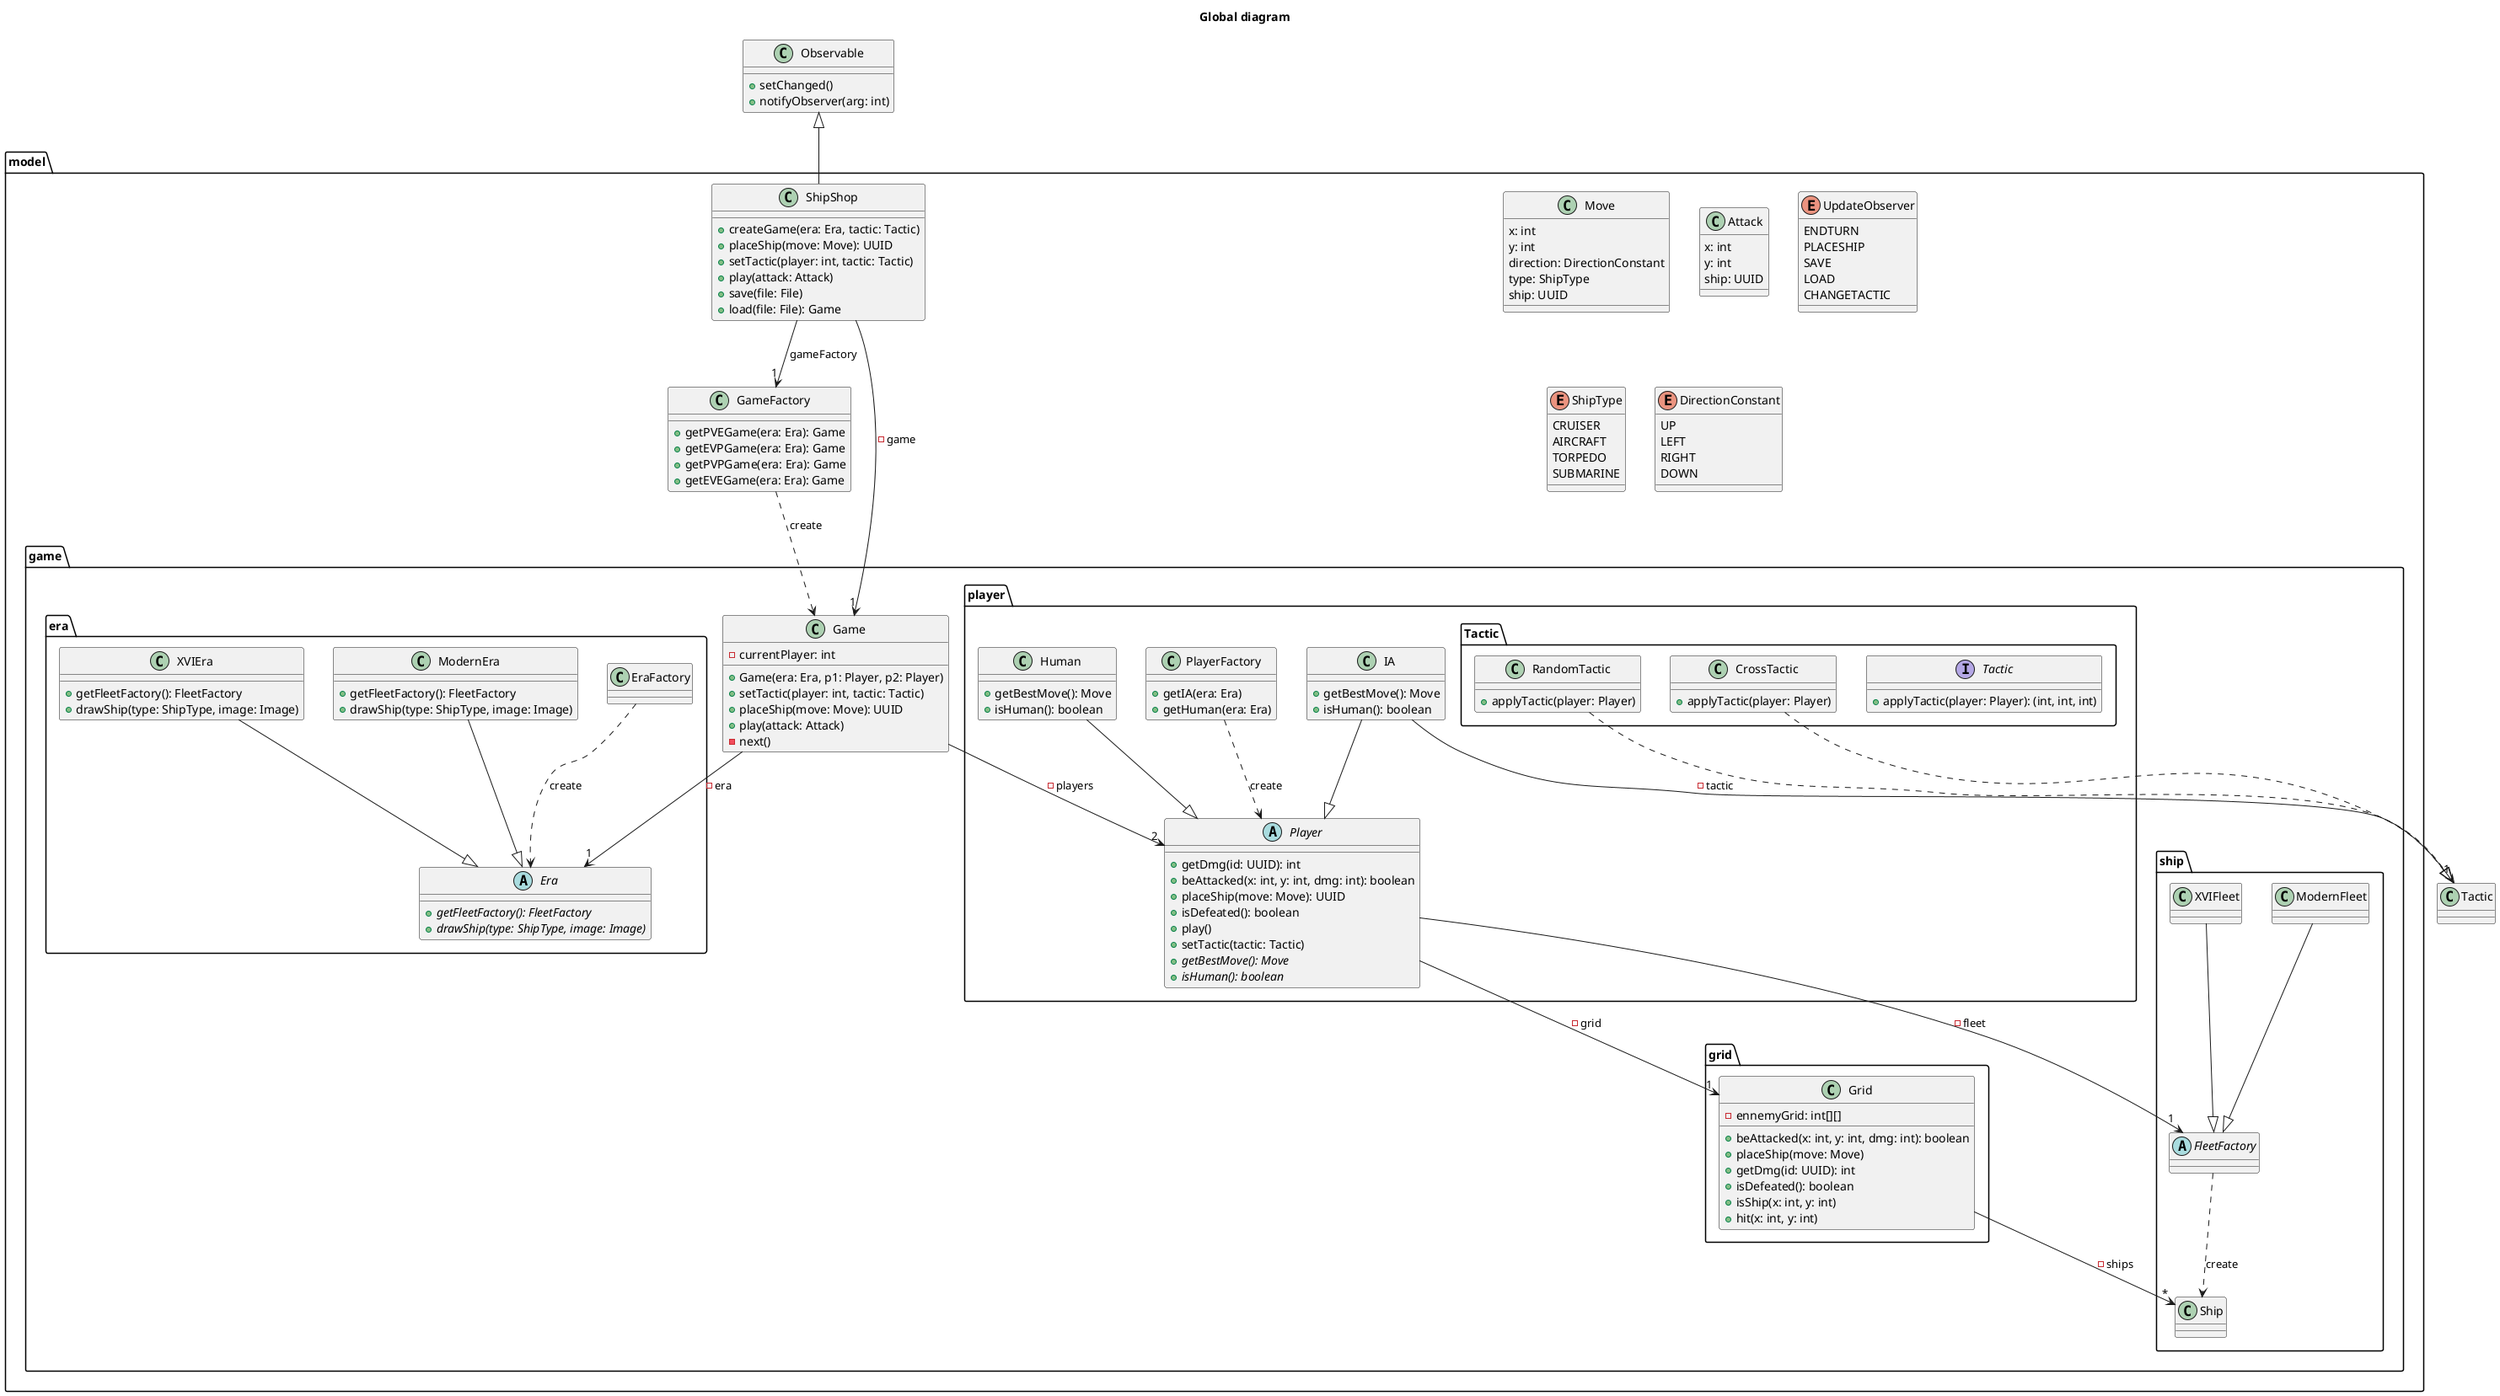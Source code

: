 @startuml

title Global diagram

class Observable{
    + setChanged()
    + notifyObserver(arg: int)
}

package model{

    class Move{
        x: int
        y: int
        direction: DirectionConstant
        type: ShipType
        ship: UUID
    }

    class Attack{
        x: int
        y: int
        ship: UUID
    }

    class GameFactory{
        + getPVEGame(era: Era): Game
        + getEVPGame(era: Era): Game
        + getPVPGame(era: Era): Game
        + getEVEGame(era: Era): Game
    }

    enum UpdateObserver{
        ENDTURN
        PLACESHIP
        SAVE
        LOAD
        CHANGETACTIC
    }

    enum ShipType{
        CRUISER
        AIRCRAFT
        TORPEDO
        SUBMARINE
    }

    enum DirectionConstant{
        UP
        LEFT
        RIGHT
        DOWN
    }

    class ShipShop{
        + createGame(era: Era, tactic: Tactic)
        + placeShip(move: Move): UUID
        + setTactic(player: int, tactic: Tactic)
        + play(attack: Attack)
        + save(file: File)
        + load(file: File): Game
    }

    package game{

        package era{

            class EraFactory{

            }

            abstract Era{
                + {abstract} getFleetFactory(): FleetFactory
                + {abstract} drawShip(type: ShipType, image: Image)
            }

            class ModernEra{
                + getFleetFactory(): FleetFactory
                + drawShip(type: ShipType, image: Image)
            }

            class XVIEra{
                + getFleetFactory(): FleetFactory
                + drawShip(type: ShipType, image: Image)
            }

        }

        class Game{
            - currentPlayer: int
            + Game(era: Era, p1: Player, p2: Player)
            + setTactic(player: int, tactic: Tactic)
            + placeShip(move: Move): UUID
            + play(attack: Attack)
            - next()
        }

        package grid{

            class Grid{
                - ennemyGrid: int[][]
                + beAttacked(x: int, y: int, dmg: int): boolean
                + placeShip(move: Move)
                + getDmg(id: UUID): int
                + isDefeated(): boolean
                + isShip(x: int, y: int)
                + hit(x: int, y: int)
            }

        }

        package ship{

            class Ship{

            }

            abstract FleetFactory{

            }

            class ModernFleet{

            }

            class XVIFleet{

            }

        }




        package player{

            class PlayerFactory{
                + getIA(era: Era)
                + getHuman(era: Era)
            }

            abstract Player{
                + getDmg(id: UUID): int
                + beAttacked(x: int, y: int, dmg: int): boolean
                + placeShip(move: Move): UUID
                + isDefeated(): boolean
                + play()
                + setTactic(tactic: Tactic)
                + {abstract} getBestMove(): Move
                + {abstract} isHuman(): boolean
            }

            class Human{
                + getBestMove(): Move
                + isHuman(): boolean
            }

            class IA{
                + getBestMove(): Move
                + isHuman(): boolean
            }

            package Tactic{

                interface Tactic{
                    + applyTactic(player: Player): (int, int, int)
                }

                class RandomTactic{
                    + applyTactic(player: Player)
                }

                class CrossTactic{
                    + applyTactic(player: Player)
                }

            }

        }

    }

}


ShipShop --> "1" GameFactory: gameFactory
ShipShop --> "1" Game: - game
ShipShop -up-|> Observable

GameFactory ..> Game: create

Game --> "2" Player: - players

Grid --> "*" Ship: - ships

FleetFactory ..> Ship: "create"

PlayerFactory ..>  Player: "create"

Player --> "1" FleetFactory: - fleet
Player --> "1" Grid: - grid

ModernFleet --|> FleetFactory
XVIFleet --|> FleetFactory

Human --|> Player

IA --|> Player
IA --> "1" Tactic: - tactic

RandomTactic ..|> Tactic
CrossTactic ..|> Tactic

Game --> "1" Era: - era
EraFactory ..> Era: create

ModernEra --|> Era
XVIEra --|> Era

@enduml